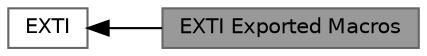 digraph "EXTI Exported Macros"
{
 // LATEX_PDF_SIZE
  bgcolor="transparent";
  edge [fontname=Helvetica,fontsize=10,labelfontname=Helvetica,labelfontsize=10];
  node [fontname=Helvetica,fontsize=10,shape=box,height=0.2,width=0.4];
  rankdir=LR;
  Node2 [label="EXTI",height=0.2,width=0.4,color="grey40", fillcolor="white", style="filled",URL="$group___e_x_t_i.html",tooltip="EXTI HAL module driver."];
  Node1 [label="EXTI Exported Macros",height=0.2,width=0.4,color="gray40", fillcolor="grey60", style="filled", fontcolor="black",tooltip=" "];
  Node2->Node1 [shape=plaintext, dir="back", style="solid"];
}
